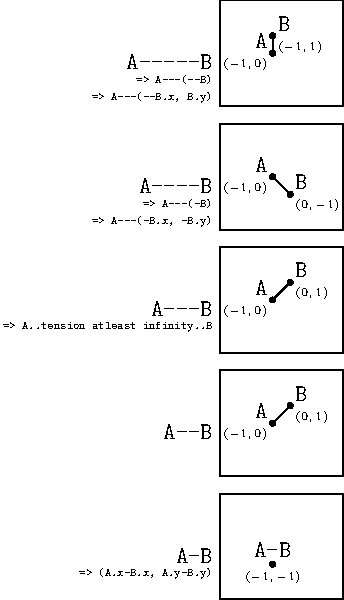size(300);

string operator *(int n, string s) {
  string ss = "";
  for (int i: sequence(n)) {
    ss += s;
  }

  return ss;
}

pair A = W;
pair B = N;

path[] paths = {A-B, A--B, A---B, A----B, A-----B};
for (int i: sequence(paths.length)) {
  pair shift = 7i*N;
  path p = shift(shift)*paths[i];
  draw(shift(shift)*box((-4,-3), (3,3)));
  draw(p);
  if (i==0) {
    dot("\texttt{A-B}", point(p, 0), N);
    dot("\tiny$"+(string)(point(p, 0)-shift)+"$", point(p, 0), S);
  } else {
    dot("\texttt A", point(p, 0), NW);
    dot("\tiny$"+(string)(point(p, 0)-shift)+"$", point(p, 0), SW);
    dot("\texttt B", point(p, length(p)), NE);
    dot("\tiny$"+(string)(point(p, length(p))-shift)+"$", point(p, length(p)), SE);
  }
  label("\texttt{A"+(i+1)*"-"+"B}", shift(shift)*(-4,-0.5), W);
  if (i==0) {
    label("\tiny\texttt{=> (A.x-B.x, A.y-B.y)}", shift(shift)*(-4,-1.5), W);
  } else if (i==2) {
    label("\tiny\texttt{=> A..tension atleast infinity..B}", shift(shift)*(-4,-1.5), W);
  } else if (i==3) {
    label("\tiny\texttt{=> A---(-B)}", shift(shift)*(-4,-1.5), W);
    label("\tiny\texttt{=> A---(-B.x, -B.y)}", shift(shift)*(-4,-2.5), W);
  } else if (i==4) {
    label("\tiny\texttt{=> A---(--B)}", shift(shift)*(-4,-1.5), W);
    label("\tiny\texttt{=> A---(--B.x, B.y)}", shift(shift)*(-4,-2.5), W);
  }
}
